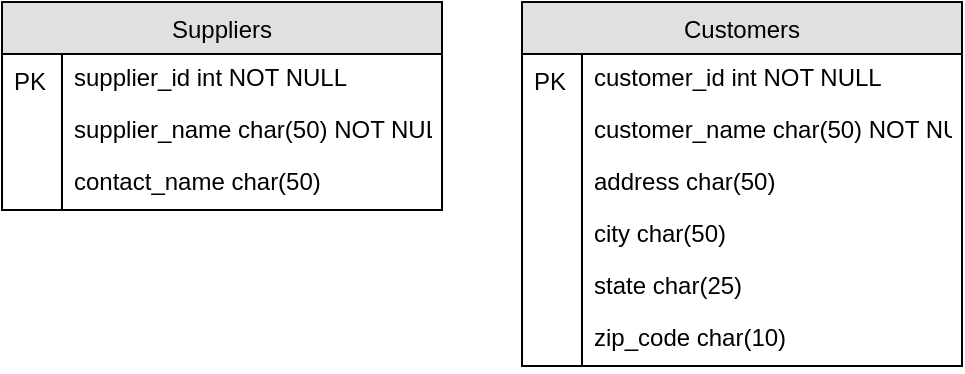 <mxfile version="10.6.9" type="github"><diagram id="ZUNNWfXdzpbJjOUr9aB-" name="Página-1"><mxGraphModel dx="840" dy="484" grid="1" gridSize="10" guides="1" tooltips="1" connect="1" arrows="1" fold="1" page="1" pageScale="1" pageWidth="827" pageHeight="1169" math="0" shadow="0"><root><mxCell id="0"/><mxCell id="1" parent="0"/><mxCell id="kAyXkRiPw2jIgujX_OA7-1" value="Suppliers" style="swimlane;fontStyle=0;childLayout=stackLayout;horizontal=1;startSize=26;fillColor=#e0e0e0;horizontalStack=0;resizeParent=1;resizeLast=0;collapsible=1;marginBottom=0;swimlaneFillColor=#ffffff;align=center;" parent="1" vertex="1"><mxGeometry x="40" y="40" width="220" height="104" as="geometry"/></mxCell><mxCell id="kAyXkRiPw2jIgujX_OA7-2" value="supplier_id int NOT NULL " style="shape=partialRectangle;top=0;left=0;right=0;bottom=0;align=left;verticalAlign=top;spacingTop=-2;fillColor=none;spacingLeft=34;spacingRight=4;overflow=hidden;rotatable=0;points=[[0,0.5],[1,0.5]];portConstraint=eastwest;dropTarget=0;" parent="kAyXkRiPw2jIgujX_OA7-1" vertex="1"><mxGeometry y="26" width="220" height="26" as="geometry"/></mxCell><mxCell id="kAyXkRiPw2jIgujX_OA7-3" value="PK" style="shape=partialRectangle;top=0;left=0;bottom=0;fillColor=none;align=left;verticalAlign=middle;spacingLeft=4;spacingRight=4;overflow=hidden;rotatable=0;points=[];portConstraint=eastwest;part=1;" parent="kAyXkRiPw2jIgujX_OA7-2" vertex="1" connectable="0"><mxGeometry width="30" height="26" as="geometry"/></mxCell><mxCell id="kAyXkRiPw2jIgujX_OA7-4" value="supplier_name char(50) NOT NULL" style="shape=partialRectangle;top=0;left=0;right=0;bottom=0;align=left;verticalAlign=top;spacingTop=-2;fillColor=none;spacingLeft=34;spacingRight=4;overflow=hidden;rotatable=0;points=[[0,0.5],[1,0.5]];portConstraint=eastwest;dropTarget=0;" parent="kAyXkRiPw2jIgujX_OA7-1" vertex="1"><mxGeometry y="52" width="220" height="26" as="geometry"/></mxCell><mxCell id="kAyXkRiPw2jIgujX_OA7-5" value="" style="shape=partialRectangle;top=0;left=0;bottom=0;fillColor=none;align=left;verticalAlign=middle;spacingLeft=4;spacingRight=4;overflow=hidden;rotatable=0;points=[];portConstraint=eastwest;part=1;" parent="kAyXkRiPw2jIgujX_OA7-4" vertex="1" connectable="0"><mxGeometry width="30" height="26" as="geometry"/></mxCell><mxCell id="kAyXkRiPw2jIgujX_OA7-6" value="contact_name char(50)" style="shape=partialRectangle;top=0;left=0;right=0;bottom=0;align=left;verticalAlign=top;spacingTop=-2;fillColor=none;spacingLeft=34;spacingRight=4;overflow=hidden;rotatable=0;points=[[0,0.5],[1,0.5]];portConstraint=eastwest;dropTarget=0;" parent="kAyXkRiPw2jIgujX_OA7-1" vertex="1"><mxGeometry y="78" width="220" height="26" as="geometry"/></mxCell><mxCell id="kAyXkRiPw2jIgujX_OA7-7" value="" style="shape=partialRectangle;top=0;left=0;bottom=0;fillColor=none;align=left;verticalAlign=middle;spacingLeft=4;spacingRight=4;overflow=hidden;rotatable=0;points=[];portConstraint=eastwest;part=1;" parent="kAyXkRiPw2jIgujX_OA7-6" vertex="1" connectable="0"><mxGeometry width="30" height="26" as="geometry"/></mxCell><mxCell id="kAyXkRiPw2jIgujX_OA7-8" value="Customers" style="swimlane;fontStyle=0;childLayout=stackLayout;horizontal=1;startSize=26;fillColor=#e0e0e0;horizontalStack=0;resizeParent=1;resizeLast=0;collapsible=1;marginBottom=0;swimlaneFillColor=#ffffff;align=center;" parent="1" vertex="1"><mxGeometry x="300" y="40" width="220" height="182" as="geometry"/></mxCell><mxCell id="kAyXkRiPw2jIgujX_OA7-9" value="customer_id int NOT NULL " style="shape=partialRectangle;top=0;left=0;right=0;bottom=0;align=left;verticalAlign=top;spacingTop=-2;fillColor=none;spacingLeft=34;spacingRight=4;overflow=hidden;rotatable=0;points=[[0,0.5],[1,0.5]];portConstraint=eastwest;dropTarget=0;" parent="kAyXkRiPw2jIgujX_OA7-8" vertex="1"><mxGeometry y="26" width="220" height="26" as="geometry"/></mxCell><mxCell id="kAyXkRiPw2jIgujX_OA7-10" value="PK" style="shape=partialRectangle;top=0;left=0;bottom=0;fillColor=none;align=left;verticalAlign=middle;spacingLeft=4;spacingRight=4;overflow=hidden;rotatable=0;points=[];portConstraint=eastwest;part=1;" parent="kAyXkRiPw2jIgujX_OA7-9" vertex="1" connectable="0"><mxGeometry width="30" height="26" as="geometry"/></mxCell><mxCell id="kAyXkRiPw2jIgujX_OA7-11" value="customer_name char(50) NOT NULL" style="shape=partialRectangle;top=0;left=0;right=0;bottom=0;align=left;verticalAlign=top;spacingTop=-2;fillColor=none;spacingLeft=34;spacingRight=4;overflow=hidden;rotatable=0;points=[[0,0.5],[1,0.5]];portConstraint=eastwest;dropTarget=0;" parent="kAyXkRiPw2jIgujX_OA7-8" vertex="1"><mxGeometry y="52" width="220" height="26" as="geometry"/></mxCell><mxCell id="kAyXkRiPw2jIgujX_OA7-12" value="" style="shape=partialRectangle;top=0;left=0;bottom=0;fillColor=none;align=left;verticalAlign=middle;spacingLeft=4;spacingRight=4;overflow=hidden;rotatable=0;points=[];portConstraint=eastwest;part=1;" parent="kAyXkRiPw2jIgujX_OA7-11" vertex="1" connectable="0"><mxGeometry width="30" height="26" as="geometry"/></mxCell><mxCell id="kAyXkRiPw2jIgujX_OA7-13" value="address char(50)" style="shape=partialRectangle;top=0;left=0;right=0;bottom=0;align=left;verticalAlign=top;spacingTop=-2;fillColor=none;spacingLeft=34;spacingRight=4;overflow=hidden;rotatable=0;points=[[0,0.5],[1,0.5]];portConstraint=eastwest;dropTarget=0;" parent="kAyXkRiPw2jIgujX_OA7-8" vertex="1"><mxGeometry y="78" width="220" height="26" as="geometry"/></mxCell><mxCell id="kAyXkRiPw2jIgujX_OA7-14" value="" style="shape=partialRectangle;top=0;left=0;bottom=0;fillColor=none;align=left;verticalAlign=middle;spacingLeft=4;spacingRight=4;overflow=hidden;rotatable=0;points=[];portConstraint=eastwest;part=1;" parent="kAyXkRiPw2jIgujX_OA7-13" vertex="1" connectable="0"><mxGeometry width="30" height="26" as="geometry"/></mxCell><mxCell id="kAyXkRiPw2jIgujX_OA7-15" value="city char(50)" style="shape=partialRectangle;top=0;left=0;right=0;bottom=0;align=left;verticalAlign=top;spacingTop=-2;fillColor=none;spacingLeft=34;spacingRight=4;overflow=hidden;rotatable=0;points=[[0,0.5],[1,0.5]];portConstraint=eastwest;dropTarget=0;" parent="kAyXkRiPw2jIgujX_OA7-8" vertex="1"><mxGeometry y="104" width="220" height="26" as="geometry"/></mxCell><mxCell id="kAyXkRiPw2jIgujX_OA7-16" value="" style="shape=partialRectangle;top=0;left=0;bottom=0;fillColor=none;align=left;verticalAlign=middle;spacingLeft=4;spacingRight=4;overflow=hidden;rotatable=0;points=[];portConstraint=eastwest;part=1;" parent="kAyXkRiPw2jIgujX_OA7-15" vertex="1" connectable="0"><mxGeometry width="30" height="26" as="geometry"/></mxCell><mxCell id="kAyXkRiPw2jIgujX_OA7-17" value="state char(25)" style="shape=partialRectangle;top=0;left=0;right=0;bottom=0;align=left;verticalAlign=top;spacingTop=-2;fillColor=none;spacingLeft=34;spacingRight=4;overflow=hidden;rotatable=0;points=[[0,0.5],[1,0.5]];portConstraint=eastwest;dropTarget=0;" parent="kAyXkRiPw2jIgujX_OA7-8" vertex="1"><mxGeometry y="130" width="220" height="26" as="geometry"/></mxCell><mxCell id="kAyXkRiPw2jIgujX_OA7-18" value="" style="shape=partialRectangle;top=0;left=0;bottom=0;fillColor=none;align=left;verticalAlign=middle;spacingLeft=4;spacingRight=4;overflow=hidden;rotatable=0;points=[];portConstraint=eastwest;part=1;" parent="kAyXkRiPw2jIgujX_OA7-17" vertex="1" connectable="0"><mxGeometry width="30" height="26" as="geometry"/></mxCell><mxCell id="kAyXkRiPw2jIgujX_OA7-19" value="zip_code char(10)" style="shape=partialRectangle;top=0;left=0;right=0;bottom=0;align=left;verticalAlign=top;spacingTop=-2;fillColor=none;spacingLeft=34;spacingRight=4;overflow=hidden;rotatable=0;points=[[0,0.5],[1,0.5]];portConstraint=eastwest;dropTarget=0;" parent="kAyXkRiPw2jIgujX_OA7-8" vertex="1"><mxGeometry y="156" width="220" height="26" as="geometry"/></mxCell><mxCell id="kAyXkRiPw2jIgujX_OA7-20" value="" style="shape=partialRectangle;top=0;left=0;bottom=0;fillColor=none;align=left;verticalAlign=middle;spacingLeft=4;spacingRight=4;overflow=hidden;rotatable=0;points=[];portConstraint=eastwest;part=1;" parent="kAyXkRiPw2jIgujX_OA7-19" vertex="1" connectable="0"><mxGeometry width="30" height="26" as="geometry"/></mxCell></root></mxGraphModel></diagram><diagram id="Jt7yensouA-sQNs1ZLOp" name="Página-2"><mxGraphModel dx="840" dy="484" grid="1" gridSize="10" guides="1" tooltips="1" connect="1" arrows="1" fold="1" page="1" pageScale="1" pageWidth="827" pageHeight="1169" math="0" shadow="0"><root><mxCell id="43UfUObOD-ldjX_glWvd-0"/><mxCell id="43UfUObOD-ldjX_glWvd-1" parent="43UfUObOD-ldjX_glWvd-0"/></root></mxGraphModel></diagram></mxfile>